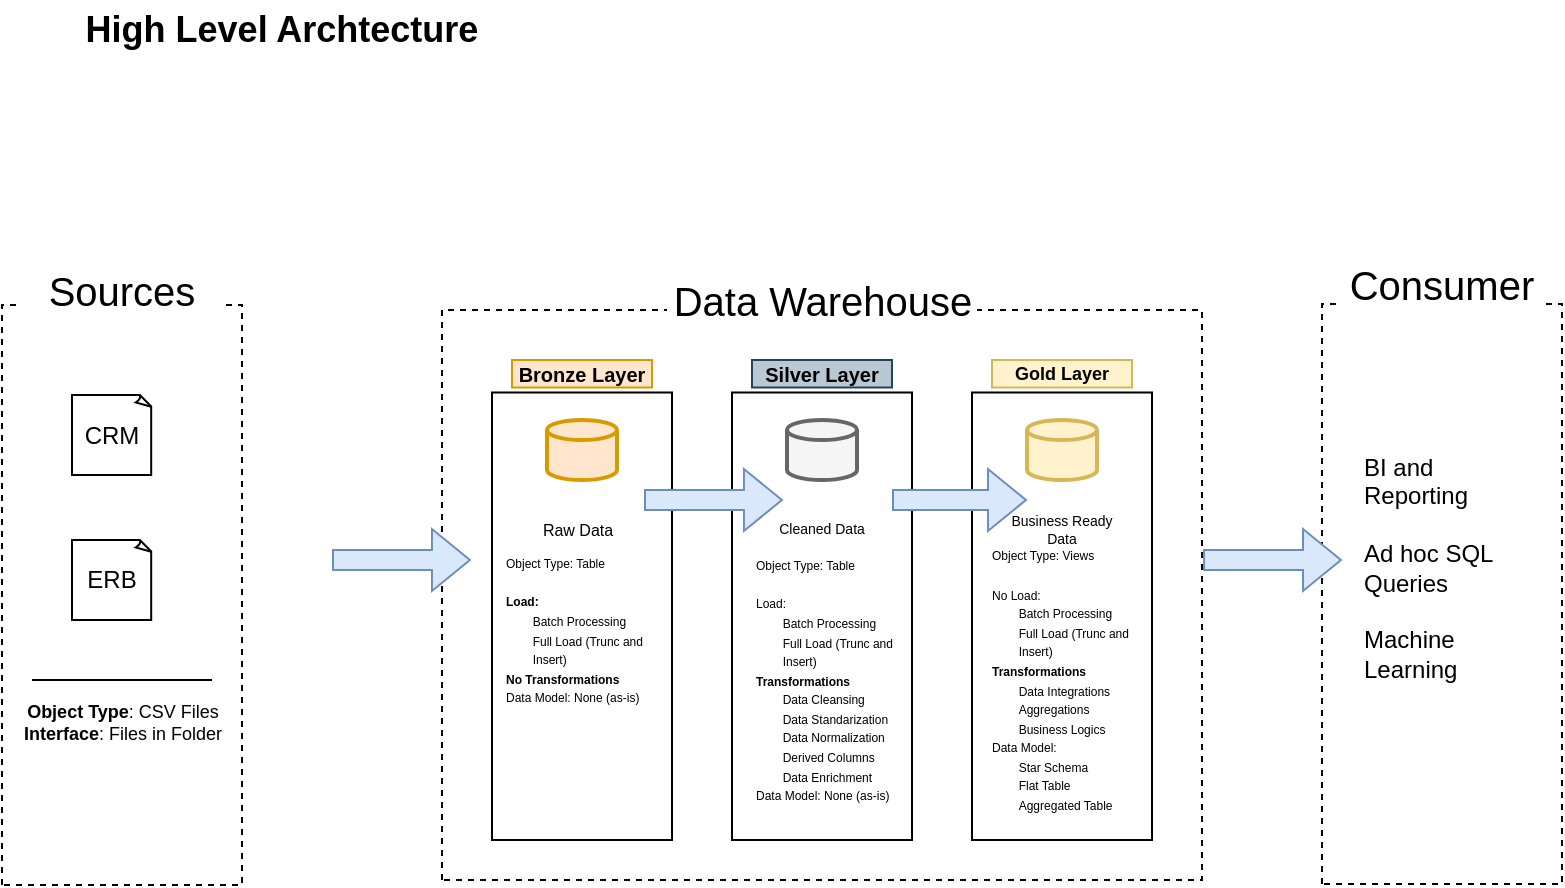 <mxfile version="27.0.9">
  <diagram name="Page-1" id="p9wDUG_t8Q-ocC3Ngbe4">
    <mxGraphModel dx="679" dy="420" grid="1" gridSize="10" guides="1" tooltips="1" connect="1" arrows="0" fold="1" page="1" pageScale="1" pageWidth="850" pageHeight="1100" math="0" shadow="0">
      <root>
        <mxCell id="0" />
        <mxCell id="1" parent="0" />
        <mxCell id="a1YnF19jbRjPI9xEIhJP-1" value="&lt;font style=&quot;font-size: 18px;&quot;&gt;&lt;b&gt;High Level Archtecture&lt;/b&gt;&lt;/font&gt;" style="text;strokeColor=none;align=center;fillColor=none;html=1;verticalAlign=middle;whiteSpace=wrap;rounded=0;" vertex="1" parent="1">
          <mxGeometry x="50" y="20" width="250" height="30" as="geometry" />
        </mxCell>
        <mxCell id="a1YnF19jbRjPI9xEIhJP-3" value="" style="rounded=0;whiteSpace=wrap;html=1;rotation=-90;fillColor=none;dashed=1;" vertex="1" parent="1">
          <mxGeometry x="-50" y="257.5" width="290" height="120" as="geometry" />
        </mxCell>
        <mxCell id="a1YnF19jbRjPI9xEIhJP-4" value="&lt;font style=&quot;font-size: 20px;&quot;&gt;Sources&lt;/font&gt;" style="rounded=0;whiteSpace=wrap;html=1;strokeColor=none;fillColor=default;" vertex="1" parent="1">
          <mxGeometry x="45" y="150" width="100" height="30" as="geometry" />
        </mxCell>
        <mxCell id="a1YnF19jbRjPI9xEIhJP-6" value="" style="rounded=0;whiteSpace=wrap;html=1;rotation=-90;fillColor=none;dashed=1;" vertex="1" parent="1">
          <mxGeometry x="302.5" y="127.5" width="285" height="380" as="geometry" />
        </mxCell>
        <mxCell id="a1YnF19jbRjPI9xEIhJP-7" value="&lt;font style=&quot;font-size: 20px;&quot;&gt;Data Warehouse&lt;/font&gt;" style="rounded=0;whiteSpace=wrap;html=1;strokeColor=none;fillColor=default;" vertex="1" parent="1">
          <mxGeometry x="367.5" y="150" width="155" height="40" as="geometry" />
        </mxCell>
        <mxCell id="a1YnF19jbRjPI9xEIhJP-9" value="" style="rounded=0;whiteSpace=wrap;html=1;rotation=-90;fillColor=none;dashed=1;" vertex="1" parent="1">
          <mxGeometry x="610" y="257" width="290" height="120" as="geometry" />
        </mxCell>
        <mxCell id="a1YnF19jbRjPI9xEIhJP-10" value="&lt;font style=&quot;font-size: 20px;&quot;&gt;Consumer&lt;/font&gt;" style="rounded=0;whiteSpace=wrap;html=1;strokeColor=none;fillColor=default;" vertex="1" parent="1">
          <mxGeometry x="705" y="147" width="100" height="30" as="geometry" />
        </mxCell>
        <mxCell id="a1YnF19jbRjPI9xEIhJP-11" value="&lt;font&gt;Bronze Layer&lt;/font&gt;" style="rounded=0;whiteSpace=wrap;html=1;fillColor=#ffe6cc;strokeColor=#d79b00;fontSize=10;fontStyle=1" vertex="1" parent="1">
          <mxGeometry x="290" y="200" width="70" height="13.75" as="geometry" />
        </mxCell>
        <mxCell id="a1YnF19jbRjPI9xEIhJP-12" value="" style="rounded=0;whiteSpace=wrap;html=1;fillColor=none;" vertex="1" parent="1">
          <mxGeometry x="280" y="216.25" width="90" height="223.75" as="geometry" />
        </mxCell>
        <mxCell id="a1YnF19jbRjPI9xEIhJP-13" value="&lt;font&gt;Silver Layer&lt;/font&gt;" style="rounded=0;whiteSpace=wrap;html=1;fillColor=#bac8d3;strokeColor=#23445d;fontSize=10;fontStyle=1" vertex="1" parent="1">
          <mxGeometry x="410" y="200" width="70" height="13.75" as="geometry" />
        </mxCell>
        <mxCell id="a1YnF19jbRjPI9xEIhJP-14" value="" style="rounded=0;whiteSpace=wrap;html=1;fillColor=none;" vertex="1" parent="1">
          <mxGeometry x="400" y="216.25" width="90" height="223.75" as="geometry" />
        </mxCell>
        <mxCell id="a1YnF19jbRjPI9xEIhJP-15" value="&lt;font&gt;Gold Layer&lt;/font&gt;" style="rounded=0;whiteSpace=wrap;html=1;fillColor=#fff2cc;strokeColor=#d6b656;fontStyle=1;fontSize=9;" vertex="1" parent="1">
          <mxGeometry x="530" y="200" width="70" height="13.75" as="geometry" />
        </mxCell>
        <mxCell id="a1YnF19jbRjPI9xEIhJP-16" value="" style="rounded=0;whiteSpace=wrap;html=1;fillColor=none;" vertex="1" parent="1">
          <mxGeometry x="520" y="216.25" width="90" height="223.75" as="geometry" />
        </mxCell>
        <mxCell id="a1YnF19jbRjPI9xEIhJP-20" value="CRM" style="whiteSpace=wrap;html=1;shape=mxgraph.basic.document" vertex="1" parent="1">
          <mxGeometry x="70" y="217.5" width="40" height="40" as="geometry" />
        </mxCell>
        <mxCell id="a1YnF19jbRjPI9xEIhJP-21" value="ERB" style="whiteSpace=wrap;html=1;shape=mxgraph.basic.document" vertex="1" parent="1">
          <mxGeometry x="70" y="290" width="40" height="40" as="geometry" />
        </mxCell>
        <mxCell id="a1YnF19jbRjPI9xEIhJP-25" value="" style="endArrow=none;html=1;rounded=0;" edge="1" parent="1">
          <mxGeometry width="50" height="50" relative="1" as="geometry">
            <mxPoint x="50" y="360" as="sourcePoint" />
            <mxPoint x="140" y="360" as="targetPoint" />
          </mxGeometry>
        </mxCell>
        <mxCell id="a1YnF19jbRjPI9xEIhJP-26" value="&lt;b&gt;Object Type&lt;/b&gt;: CSV Files&lt;div&gt;&lt;b&gt;Interface&lt;/b&gt;: Files in Folder&lt;/div&gt;" style="text;html=1;align=center;verticalAlign=middle;whiteSpace=wrap;rounded=0;fontSize=9;" vertex="1" parent="1">
          <mxGeometry x="37.5" y="360" width="115" height="42.5" as="geometry" />
        </mxCell>
        <mxCell id="a1YnF19jbRjPI9xEIhJP-28" value="" style="strokeWidth=2;html=1;shape=mxgraph.flowchart.database;whiteSpace=wrap;fillColor=#ffe6cc;strokeColor=#d79b00;" vertex="1" parent="1">
          <mxGeometry x="307.5" y="230" width="35" height="30" as="geometry" />
        </mxCell>
        <mxCell id="a1YnF19jbRjPI9xEIhJP-29" value="" style="strokeWidth=2;html=1;shape=mxgraph.flowchart.database;whiteSpace=wrap;fillColor=#f5f5f5;strokeColor=#666666;fontColor=#333333;" vertex="1" parent="1">
          <mxGeometry x="427.5" y="230" width="35" height="30" as="geometry" />
        </mxCell>
        <mxCell id="a1YnF19jbRjPI9xEIhJP-30" value="" style="strokeWidth=2;html=1;shape=mxgraph.flowchart.database;whiteSpace=wrap;fillColor=#fff2cc;strokeColor=#d6b656;" vertex="1" parent="1">
          <mxGeometry x="547.5" y="230" width="35" height="30" as="geometry" />
        </mxCell>
        <mxCell id="a1YnF19jbRjPI9xEIhJP-31" value="" style="shape=flexArrow;endArrow=classic;html=1;rounded=0;exitX=0.635;exitY=0;exitDx=0;exitDy=0;exitPerimeter=0;fillColor=#dae8fc;strokeColor=#6c8ebf;" edge="1" parent="1">
          <mxGeometry width="50" height="50" relative="1" as="geometry">
            <mxPoint x="200.005" y="300" as="sourcePoint" />
            <mxPoint x="269.48" y="300" as="targetPoint" />
          </mxGeometry>
        </mxCell>
        <mxCell id="a1YnF19jbRjPI9xEIhJP-32" value="" style="shape=flexArrow;endArrow=classic;html=1;rounded=0;exitX=0.635;exitY=0;exitDx=0;exitDy=0;exitPerimeter=0;fillColor=#dae8fc;strokeColor=#6c8ebf;" edge="1" parent="1">
          <mxGeometry width="50" height="50" relative="1" as="geometry">
            <mxPoint x="356" y="270" as="sourcePoint" />
            <mxPoint x="425.475" y="270" as="targetPoint" />
          </mxGeometry>
        </mxCell>
        <mxCell id="a1YnF19jbRjPI9xEIhJP-33" value="" style="shape=flexArrow;endArrow=classic;html=1;rounded=0;fillColor=#dae8fc;strokeColor=#6c8ebf;" edge="1" parent="1">
          <mxGeometry width="50" height="50" relative="1" as="geometry">
            <mxPoint x="480" y="270" as="sourcePoint" />
            <mxPoint x="547.495" y="270" as="targetPoint" />
          </mxGeometry>
        </mxCell>
        <mxCell id="a1YnF19jbRjPI9xEIhJP-34" value="" style="shape=flexArrow;endArrow=classic;html=1;rounded=0;exitX=0.635;exitY=0;exitDx=0;exitDy=0;exitPerimeter=0;fillColor=#dae8fc;strokeColor=#6c8ebf;" edge="1" parent="1">
          <mxGeometry width="50" height="50" relative="1" as="geometry">
            <mxPoint x="635.53" y="300" as="sourcePoint" />
            <mxPoint x="705.005" y="300" as="targetPoint" />
          </mxGeometry>
        </mxCell>
        <mxCell id="a1YnF19jbRjPI9xEIhJP-35" value="&lt;span&gt;Raw Data&lt;/span&gt;" style="text;html=1;align=center;verticalAlign=middle;whiteSpace=wrap;rounded=0;fontSize=8;" vertex="1" parent="1">
          <mxGeometry x="292.5" y="270" width="60" height="30" as="geometry" />
        </mxCell>
        <mxCell id="a1YnF19jbRjPI9xEIhJP-36" value="&lt;span&gt;Cleaned Data&lt;/span&gt;" style="text;html=1;align=center;verticalAlign=middle;whiteSpace=wrap;rounded=0;fontSize=7;" vertex="1" parent="1">
          <mxGeometry x="415" y="270" width="60" height="30" as="geometry" />
        </mxCell>
        <mxCell id="a1YnF19jbRjPI9xEIhJP-37" value="&lt;span&gt;Business Ready Data&lt;/span&gt;" style="text;html=1;align=center;verticalAlign=middle;whiteSpace=wrap;rounded=0;fontSize=7;" vertex="1" parent="1">
          <mxGeometry x="535" y="270" width="60" height="30" as="geometry" />
        </mxCell>
        <mxCell id="a1YnF19jbRjPI9xEIhJP-38" value="&lt;span&gt;&lt;font style=&quot;font-size: 6px;&quot;&gt;Object Type: Table&lt;/font&gt;&lt;/span&gt;&lt;div&gt;&lt;span&gt;&lt;font style=&quot;font-size: 6px;&quot;&gt;&lt;br&gt;&lt;/font&gt;&lt;/span&gt;&lt;/div&gt;&lt;div&gt;&lt;span&gt;&lt;font style=&quot;font-size: 6px;&quot;&gt;&lt;b&gt;Load:&amp;nbsp;&lt;/b&gt;&lt;/font&gt;&lt;/span&gt;&lt;/div&gt;&lt;div&gt;&lt;span&gt;&lt;font style=&quot;font-size: 6px;&quot;&gt;&lt;span style=&quot;white-space: pre;&quot;&gt;&#x9;&lt;/span&gt;Batch Processing&lt;br&gt;&lt;/font&gt;&lt;/span&gt;&lt;/div&gt;&lt;div&gt;&lt;span&gt;&lt;font style=&quot;font-size: 6px;&quot;&gt;&lt;span style=&quot;white-space: pre;&quot;&gt;&#x9;&lt;/span&gt;Full Load (Trunc and &lt;span style=&quot;white-space: pre;&quot;&gt;&#x9;&lt;/span&gt;Insert)&lt;/font&gt;&lt;/span&gt;&lt;/div&gt;&lt;div&gt;&lt;span&gt;&lt;font style=&quot;font-size: 6px;&quot;&gt;&lt;b&gt;No Transformations&lt;/b&gt;&lt;/font&gt;&lt;/span&gt;&lt;/div&gt;&lt;div&gt;&lt;span&gt;&lt;font style=&quot;font-size: 6px;&quot;&gt;Data Model: None (as-is)&lt;/font&gt;&lt;/span&gt;&lt;/div&gt;" style="text;html=1;align=left;verticalAlign=middle;whiteSpace=wrap;rounded=0;fontSize=8;" vertex="1" parent="1">
          <mxGeometry x="285" y="320" width="75" height="30" as="geometry" />
        </mxCell>
        <mxCell id="a1YnF19jbRjPI9xEIhJP-39" value="&lt;span&gt;&lt;font style=&quot;font-size: 6px;&quot;&gt;Object Type: Table&lt;/font&gt;&lt;/span&gt;&lt;div&gt;&lt;span&gt;&lt;font style=&quot;font-size: 6px;&quot;&gt;&lt;br&gt;&lt;/font&gt;&lt;/span&gt;&lt;/div&gt;&lt;div&gt;&lt;span&gt;&lt;font style=&quot;font-size: 6px;&quot;&gt;Load:&amp;nbsp;&lt;/font&gt;&lt;/span&gt;&lt;/div&gt;&lt;div&gt;&lt;span&gt;&lt;font style=&quot;font-size: 6px;&quot;&gt;&lt;span style=&quot;white-space: pre;&quot;&gt;&#x9;&lt;/span&gt;Batch Processing&lt;br&gt;&lt;/font&gt;&lt;/span&gt;&lt;/div&gt;&lt;div&gt;&lt;span&gt;&lt;font style=&quot;font-size: 6px;&quot;&gt;&lt;span style=&quot;white-space: pre;&quot;&gt;&#x9;&lt;/span&gt;Full Load (Trunc and &lt;span style=&quot;white-space: pre;&quot;&gt;&#x9;&lt;/span&gt;Insert)&lt;/font&gt;&lt;/span&gt;&lt;/div&gt;&lt;div&gt;&lt;span&gt;&lt;font style=&quot;font-size: 6px;&quot;&gt;&lt;b&gt;Transformations&lt;/b&gt;&lt;/font&gt;&lt;/span&gt;&lt;/div&gt;&lt;div&gt;&lt;span&gt;&lt;font style=&quot;font-size: 6px;&quot;&gt;&lt;span style=&quot;white-space: pre;&quot;&gt;&#x9;&lt;/span&gt;Data Cleansing&lt;br&gt;&lt;/font&gt;&lt;/span&gt;&lt;/div&gt;&lt;div&gt;&lt;span&gt;&lt;font style=&quot;font-size: 6px;&quot;&gt;&lt;span style=&quot;white-space: pre;&quot;&gt;&#x9;&lt;/span&gt;Data Standarization&lt;br&gt;&lt;/font&gt;&lt;/span&gt;&lt;/div&gt;&lt;div&gt;&lt;span&gt;&lt;font style=&quot;font-size: 6px;&quot;&gt;&lt;span style=&quot;white-space: pre;&quot;&gt;&#x9;&lt;/span&gt;Data Normalization&lt;br&gt;&lt;/font&gt;&lt;/span&gt;&lt;/div&gt;&lt;div&gt;&lt;span&gt;&lt;font style=&quot;font-size: 6px;&quot;&gt;&lt;span style=&quot;white-space: pre;&quot;&gt;&#x9;&lt;/span&gt;Derived Columns&lt;br&gt;&lt;/font&gt;&lt;/span&gt;&lt;/div&gt;&lt;div&gt;&lt;span&gt;&lt;font style=&quot;font-size: 6px;&quot;&gt;&lt;span style=&quot;white-space: pre;&quot;&gt;&#x9;&lt;/span&gt;Data Enrichment&lt;br&gt;&lt;/font&gt;&lt;/span&gt;&lt;/div&gt;&lt;div&gt;&lt;span&gt;&lt;font style=&quot;font-size: 6px;&quot;&gt;Data Model: None (as-is)&lt;/font&gt;&lt;/span&gt;&lt;/div&gt;" style="text;html=1;align=left;verticalAlign=middle;whiteSpace=wrap;rounded=0;fontSize=8;" vertex="1" parent="1">
          <mxGeometry x="410" y="350" width="75" height="20" as="geometry" />
        </mxCell>
        <mxCell id="a1YnF19jbRjPI9xEIhJP-41" value="&lt;span&gt;&lt;font style=&quot;font-size: 6px;&quot;&gt;Object Type: Views&lt;/font&gt;&lt;/span&gt;&lt;div&gt;&lt;span&gt;&lt;font style=&quot;font-size: 6px;&quot;&gt;&lt;br&gt;&lt;/font&gt;&lt;/span&gt;&lt;/div&gt;&lt;div&gt;&lt;span&gt;&lt;font style=&quot;font-size: 6px;&quot;&gt;No Load:&amp;nbsp;&lt;/font&gt;&lt;/span&gt;&lt;/div&gt;&lt;div&gt;&lt;span&gt;&lt;font style=&quot;font-size: 6px;&quot;&gt;&lt;span style=&quot;white-space: pre;&quot;&gt;&#x9;&lt;/span&gt;Batch Processing&lt;br&gt;&lt;/font&gt;&lt;/span&gt;&lt;/div&gt;&lt;div&gt;&lt;span&gt;&lt;font style=&quot;font-size: 6px;&quot;&gt;&lt;span style=&quot;white-space: pre;&quot;&gt;&#x9;&lt;/span&gt;Full Load (Trunc and &lt;span style=&quot;white-space: pre;&quot;&gt;&#x9;&lt;/span&gt;Insert)&lt;/font&gt;&lt;/span&gt;&lt;/div&gt;&lt;div&gt;&lt;span&gt;&lt;font style=&quot;font-size: 6px;&quot;&gt;&lt;b&gt;Transformations&lt;/b&gt;&lt;/font&gt;&lt;/span&gt;&lt;/div&gt;&lt;div&gt;&lt;span&gt;&lt;font style=&quot;font-size: 6px;&quot;&gt;&lt;span style=&quot;white-space: pre;&quot;&gt;&#x9;&lt;/span&gt;Data Integrations&lt;br&gt;&lt;/font&gt;&lt;/span&gt;&lt;/div&gt;&lt;div&gt;&lt;span&gt;&lt;font style=&quot;font-size: 6px;&quot;&gt;&lt;span style=&quot;white-space: pre;&quot;&gt;&#x9;&lt;/span&gt;Aggregations&lt;br&gt;&lt;/font&gt;&lt;/span&gt;&lt;/div&gt;&lt;div&gt;&lt;span&gt;&lt;font style=&quot;font-size: 6px;&quot;&gt;&lt;span style=&quot;white-space: pre;&quot;&gt;&#x9;&lt;/span&gt;Business Logics&lt;/font&gt;&lt;/span&gt;&lt;/div&gt;&lt;div&gt;&lt;span&gt;&lt;font style=&quot;font-size: 6px;&quot;&gt;Data Model:&amp;nbsp;&lt;/font&gt;&lt;/span&gt;&lt;/div&gt;&lt;div&gt;&lt;span&gt;&lt;font style=&quot;font-size: 6px;&quot;&gt;&lt;span style=&quot;white-space: pre;&quot;&gt;&#x9;&lt;/span&gt;Star Schema&lt;/font&gt;&lt;/span&gt;&lt;/div&gt;&lt;div&gt;&lt;span&gt;&lt;font style=&quot;font-size: 6px;&quot;&gt;&lt;span style=&quot;white-space: pre;&quot;&gt;&#x9;&lt;/span&gt;Flat Table&lt;br&gt;&lt;/font&gt;&lt;/span&gt;&lt;/div&gt;&lt;div&gt;&lt;span&gt;&lt;font style=&quot;font-size: 6px;&quot;&gt;&lt;span style=&quot;white-space: pre;&quot;&gt;&#x9;&lt;/span&gt;Aggregated Table&lt;br&gt;&lt;/font&gt;&lt;/span&gt;&lt;/div&gt;" style="text;html=1;align=left;verticalAlign=middle;whiteSpace=wrap;rounded=0;fontSize=8;" vertex="1" parent="1">
          <mxGeometry x="527.5" y="350" width="75" height="20" as="geometry" />
        </mxCell>
        <mxCell id="a1YnF19jbRjPI9xEIhJP-42" value="BI and Reporting&lt;div&gt;&lt;br&gt;&lt;div&gt;Ad hoc SQL&lt;/div&gt;&lt;div&gt;Queries&lt;/div&gt;&lt;div&gt;&lt;br&gt;&lt;/div&gt;&lt;div&gt;Machine Learning&amp;nbsp;&lt;/div&gt;&lt;/div&gt;" style="text;strokeColor=none;fillColor=none;spacingLeft=4;spacingRight=4;overflow=hidden;rotatable=0;points=[[0,0.5],[1,0.5]];portConstraint=eastwest;fontSize=12;whiteSpace=wrap;html=1;" vertex="1" parent="1">
          <mxGeometry x="710" y="240" width="100" height="150" as="geometry" />
        </mxCell>
      </root>
    </mxGraphModel>
  </diagram>
</mxfile>
